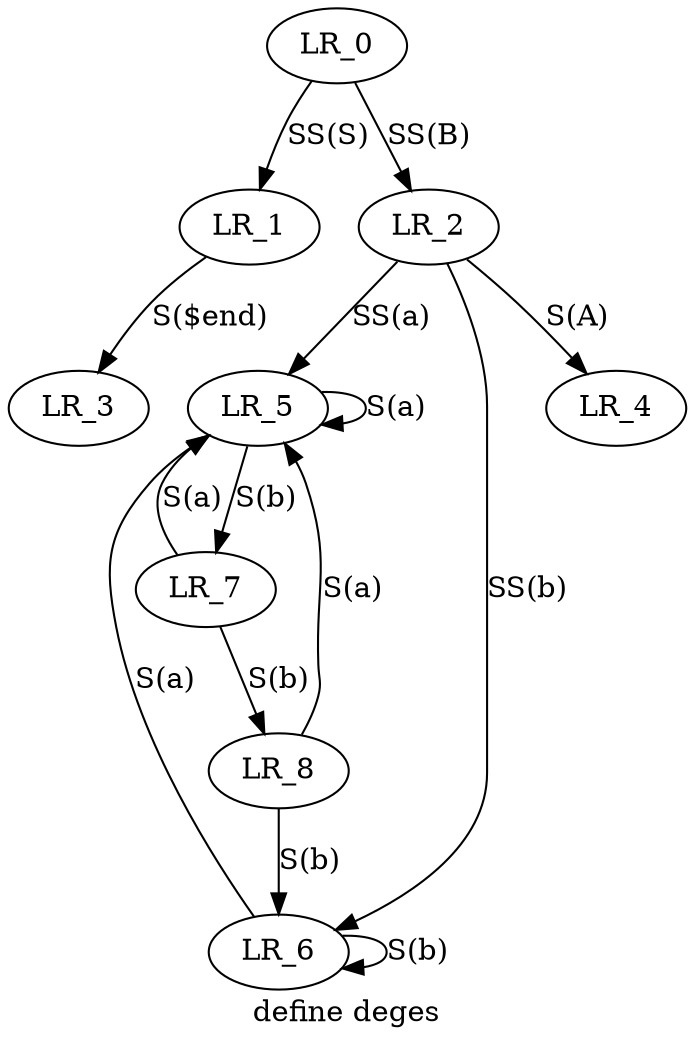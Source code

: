 digraph define_edges {
        label="define deges"
                E0 [ label = "LR_0" ]
                E1 [ label = "LR_1" ]
                E2 [ label = "LR_2" ]
                E3 [ label = "LR_3" ]
                E4 [ label = "LR_4" ]
                E5 [ label = "LR_5" ]
                E6 [ label = "LR_6" ]
                E7 [ label = "LR_7" ]
                E8 [ label = "LR_8" ]
                E0 -> E2 [ label = "SS(B)" ]
                E0 -> E1 [ label = "SS(S)" ]
                E1 -> E3 [ label = "S($end)" ]
                E2 -> E6 [ label = "SS(b)" ]
                E2 -> E5 [ label = "SS(a)" ]
                E2 -> E4 [ label = "S(A)" ]
                E5 -> E7 [ label = "S(b)" ]
                E5 -> E5 [ label = "S(a)" ]
                E6 -> E6 [ label = "S(b)" ]
                E6 -> E5 [ label = "S(a)" ]
                E7 -> E8 [ label = "S(b)" ]
                E7 -> E5 [ label = "S(a)" ]
                E8 -> E6 [ label = "S(b)" ]
                E8 -> E5 [ label = "S(a)" ]
}
